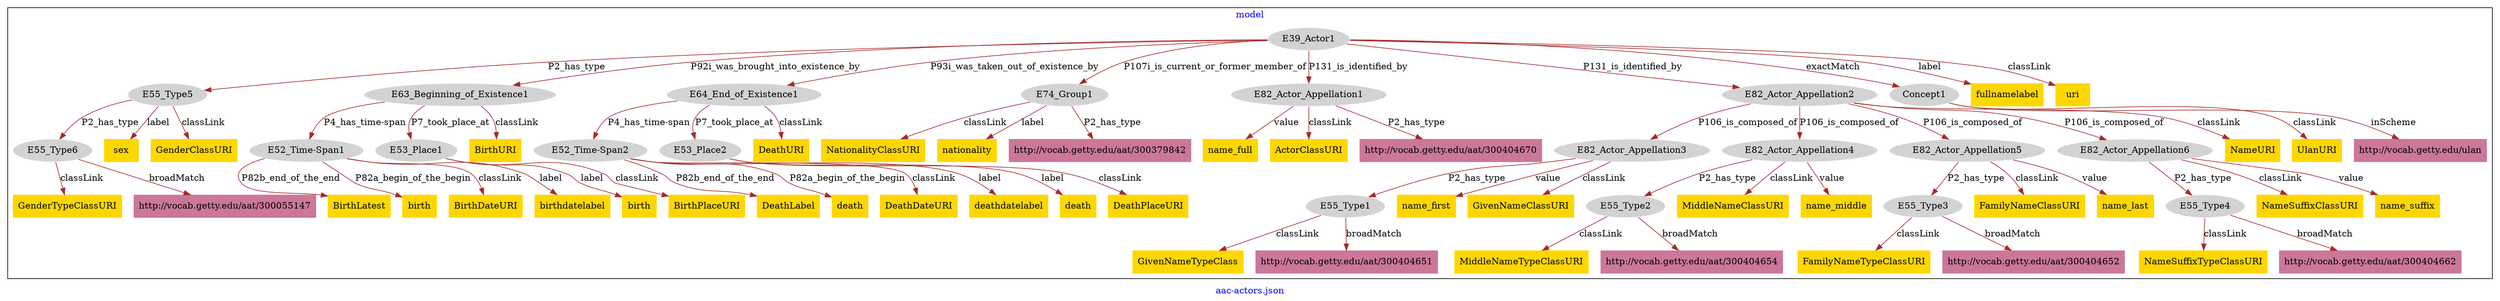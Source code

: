 digraph n0 {
fontcolor="blue"
remincross="true"
label="aac-actors.json"
subgraph cluster {
label="model"
n2[style="filled",color="white",fillcolor="lightgray",label="E39_Actor1"];
n3[style="filled",color="white",fillcolor="lightgray",label="E55_Type5"];
n4[style="filled",color="white",fillcolor="lightgray",label="E63_Beginning_of_Existence1"];
n5[style="filled",color="white",fillcolor="lightgray",label="E64_End_of_Existence1"];
n6[style="filled",color="white",fillcolor="lightgray",label="E74_Group1"];
n7[style="filled",color="white",fillcolor="lightgray",label="E82_Actor_Appellation1"];
n8[style="filled",color="white",fillcolor="lightgray",label="E82_Actor_Appellation2"];
n9[style="filled",color="white",fillcolor="lightgray",label="Concept1"];
n10[style="filled",color="white",fillcolor="lightgray",label="E55_Type6"];
n11[style="filled",color="white",fillcolor="lightgray",label="E52_Time-Span1"];
n12[style="filled",color="white",fillcolor="lightgray",label="E53_Place1"];
n13[style="filled",color="white",fillcolor="lightgray",label="E52_Time-Span2"];
n14[style="filled",color="white",fillcolor="lightgray",label="E53_Place2"];
n15[style="filled",color="white",fillcolor="lightgray",label="E82_Actor_Appellation3"];
n16[style="filled",color="white",fillcolor="lightgray",label="E82_Actor_Appellation4"];
n17[style="filled",color="white",fillcolor="lightgray",label="E82_Actor_Appellation5"];
n18[style="filled",color="white",fillcolor="lightgray",label="E82_Actor_Appellation6"];
n19[style="filled",color="white",fillcolor="lightgray",label="E55_Type1"];
n20[style="filled",color="white",fillcolor="lightgray",label="E55_Type2"];
n21[style="filled",color="white",fillcolor="lightgray",label="E55_Type3"];
n22[style="filled",color="white",fillcolor="lightgray",label="E55_Type4"];
n23[shape="plaintext",style="filled",fillcolor="gold",label="MiddleNameClassURI"];
n24[shape="plaintext",style="filled",fillcolor="gold",label="DeathURI"];
n25[shape="plaintext",style="filled",fillcolor="gold",label="NationalityClassURI"];
n26[shape="plaintext",style="filled",fillcolor="gold",label="sex"];
n27[shape="plaintext",style="filled",fillcolor="gold",label="nationality"];
n28[shape="plaintext",style="filled",fillcolor="gold",label="GivenNameTypeClass"];
n29[shape="plaintext",style="filled",fillcolor="gold",label="birth"];
n30[shape="plaintext",style="filled",fillcolor="gold",label="name_full"];
n31[shape="plaintext",style="filled",fillcolor="gold",label="name_first"];
n32[shape="plaintext",style="filled",fillcolor="gold",label="UlanURI"];
n33[shape="plaintext",style="filled",fillcolor="gold",label="GenderTypeClassURI"];
n34[shape="plaintext",style="filled",fillcolor="gold",label="NameSuffixClassURI"];
n35[shape="plaintext",style="filled",fillcolor="gold",label="GenderClassURI"];
n36[shape="plaintext",style="filled",fillcolor="gold",label="DeathLabel"];
n37[shape="plaintext",style="filled",fillcolor="gold",label="MiddleNameTypeClassURI"];
n38[shape="plaintext",style="filled",fillcolor="gold",label="BirthURI"];
n39[shape="plaintext",style="filled",fillcolor="gold",label="death"];
n40[shape="plaintext",style="filled",fillcolor="gold",label="BirthLatest"];
n41[shape="plaintext",style="filled",fillcolor="gold",label="name_middle"];
n42[shape="plaintext",style="filled",fillcolor="gold",label="FamilyNameClassURI"];
n43[shape="plaintext",style="filled",fillcolor="gold",label="FamilyNameTypeClassURI"];
n44[shape="plaintext",style="filled",fillcolor="gold",label="NameSuffixTypeClassURI"];
n45[shape="plaintext",style="filled",fillcolor="gold",label="birth"];
n46[shape="plaintext",style="filled",fillcolor="gold",label="ActorClassURI"];
n47[shape="plaintext",style="filled",fillcolor="gold",label="name_last"];
n48[shape="plaintext",style="filled",fillcolor="gold",label="death"];
n49[shape="plaintext",style="filled",fillcolor="gold",label="name_suffix"];
n50[shape="plaintext",style="filled",fillcolor="gold",label="fullnamelabel"];
n51[shape="plaintext",style="filled",fillcolor="gold",label="NameURI"];
n52[shape="plaintext",style="filled",fillcolor="gold",label="DeathDateURI"];
n53[shape="plaintext",style="filled",fillcolor="gold",label="BirthPlaceURI"];
n54[shape="plaintext",style="filled",fillcolor="gold",label="deathdatelabel"];
n55[shape="plaintext",style="filled",fillcolor="gold",label="BirthDateURI"];
n56[shape="plaintext",style="filled",fillcolor="gold",label="DeathPlaceURI"];
n57[shape="plaintext",style="filled",fillcolor="gold",label="GivenNameClassURI"];
n58[shape="plaintext",style="filled",fillcolor="gold",label="birthdatelabel"];
n59[shape="plaintext",style="filled",fillcolor="gold",label="uri"];
n60[shape="plaintext",style="filled",fillcolor="#CC7799",label="http://vocab.getty.edu/aat/300404670"];
n61[shape="plaintext",style="filled",fillcolor="#CC7799",label="http://vocab.getty.edu/aat/300404662"];
n62[shape="plaintext",style="filled",fillcolor="#CC7799",label="http://vocab.getty.edu/aat/300379842"];
n63[shape="plaintext",style="filled",fillcolor="#CC7799",label="http://vocab.getty.edu/aat/300404651"];
n64[shape="plaintext",style="filled",fillcolor="#CC7799",label="http://vocab.getty.edu/aat/300404652"];
n65[shape="plaintext",style="filled",fillcolor="#CC7799",label="http://vocab.getty.edu/aat/300404654"];
n66[shape="plaintext",style="filled",fillcolor="#CC7799",label="http://vocab.getty.edu/ulan"];
n67[shape="plaintext",style="filled",fillcolor="#CC7799",label="http://vocab.getty.edu/aat/300055147"];
}
n2 -> n3[color="brown",fontcolor="black",label="P2_has_type"]
n2 -> n4[color="brown",fontcolor="black",label="P92i_was_brought_into_existence_by"]
n2 -> n5[color="brown",fontcolor="black",label="P93i_was_taken_out_of_existence_by"]
n2 -> n6[color="brown",fontcolor="black",label="P107i_is_current_or_former_member_of"]
n2 -> n7[color="brown",fontcolor="black",label="P131_is_identified_by"]
n2 -> n8[color="brown",fontcolor="black",label="P131_is_identified_by"]
n2 -> n9[color="brown",fontcolor="black",label="exactMatch"]
n3 -> n10[color="brown",fontcolor="black",label="P2_has_type"]
n4 -> n11[color="brown",fontcolor="black",label="P4_has_time-span"]
n4 -> n12[color="brown",fontcolor="black",label="P7_took_place_at"]
n5 -> n13[color="brown",fontcolor="black",label="P4_has_time-span"]
n5 -> n14[color="brown",fontcolor="black",label="P7_took_place_at"]
n8 -> n15[color="brown",fontcolor="black",label="P106_is_composed_of"]
n8 -> n16[color="brown",fontcolor="black",label="P106_is_composed_of"]
n8 -> n17[color="brown",fontcolor="black",label="P106_is_composed_of"]
n8 -> n18[color="brown",fontcolor="black",label="P106_is_composed_of"]
n15 -> n19[color="brown",fontcolor="black",label="P2_has_type"]
n16 -> n20[color="brown",fontcolor="black",label="P2_has_type"]
n17 -> n21[color="brown",fontcolor="black",label="P2_has_type"]
n18 -> n22[color="brown",fontcolor="black",label="P2_has_type"]
n16 -> n23[color="brown",fontcolor="black",label="classLink"]
n5 -> n24[color="brown",fontcolor="black",label="classLink"]
n6 -> n25[color="brown",fontcolor="black",label="classLink"]
n3 -> n26[color="brown",fontcolor="black",label="label"]
n6 -> n27[color="brown",fontcolor="black",label="label"]
n19 -> n28[color="brown",fontcolor="black",label="classLink"]
n12 -> n29[color="brown",fontcolor="black",label="label"]
n7 -> n30[color="brown",fontcolor="black",label="value"]
n15 -> n31[color="brown",fontcolor="black",label="value"]
n9 -> n32[color="brown",fontcolor="black",label="classLink"]
n10 -> n33[color="brown",fontcolor="black",label="classLink"]
n18 -> n34[color="brown",fontcolor="black",label="classLink"]
n3 -> n35[color="brown",fontcolor="black",label="classLink"]
n13 -> n36[color="brown",fontcolor="black",label="P82b_end_of_the_end"]
n20 -> n37[color="brown",fontcolor="black",label="classLink"]
n4 -> n38[color="brown",fontcolor="black",label="classLink"]
n14 -> n39[color="brown",fontcolor="black",label="label"]
n11 -> n40[color="brown",fontcolor="black",label="P82b_end_of_the_end"]
n16 -> n41[color="brown",fontcolor="black",label="value"]
n17 -> n42[color="brown",fontcolor="black",label="classLink"]
n21 -> n43[color="brown",fontcolor="black",label="classLink"]
n22 -> n44[color="brown",fontcolor="black",label="classLink"]
n11 -> n45[color="brown",fontcolor="black",label="P82a_begin_of_the_begin"]
n7 -> n46[color="brown",fontcolor="black",label="classLink"]
n17 -> n47[color="brown",fontcolor="black",label="value"]
n13 -> n48[color="brown",fontcolor="black",label="P82a_begin_of_the_begin"]
n18 -> n49[color="brown",fontcolor="black",label="value"]
n2 -> n50[color="brown",fontcolor="black",label="label"]
n8 -> n51[color="brown",fontcolor="black",label="classLink"]
n13 -> n52[color="brown",fontcolor="black",label="classLink"]
n12 -> n53[color="brown",fontcolor="black",label="classLink"]
n13 -> n54[color="brown",fontcolor="black",label="label"]
n11 -> n55[color="brown",fontcolor="black",label="classLink"]
n14 -> n56[color="brown",fontcolor="black",label="classLink"]
n15 -> n57[color="brown",fontcolor="black",label="classLink"]
n11 -> n58[color="brown",fontcolor="black",label="label"]
n2 -> n59[color="brown",fontcolor="black",label="classLink"]
n7 -> n60[color="brown",fontcolor="black",label="P2_has_type"]
n22 -> n61[color="brown",fontcolor="black",label="broadMatch"]
n6 -> n62[color="brown",fontcolor="black",label="P2_has_type"]
n19 -> n63[color="brown",fontcolor="black",label="broadMatch"]
n21 -> n64[color="brown",fontcolor="black",label="broadMatch"]
n20 -> n65[color="brown",fontcolor="black",label="broadMatch"]
n9 -> n66[color="brown",fontcolor="black",label="inScheme"]
n10 -> n67[color="brown",fontcolor="black",label="broadMatch"]
}
